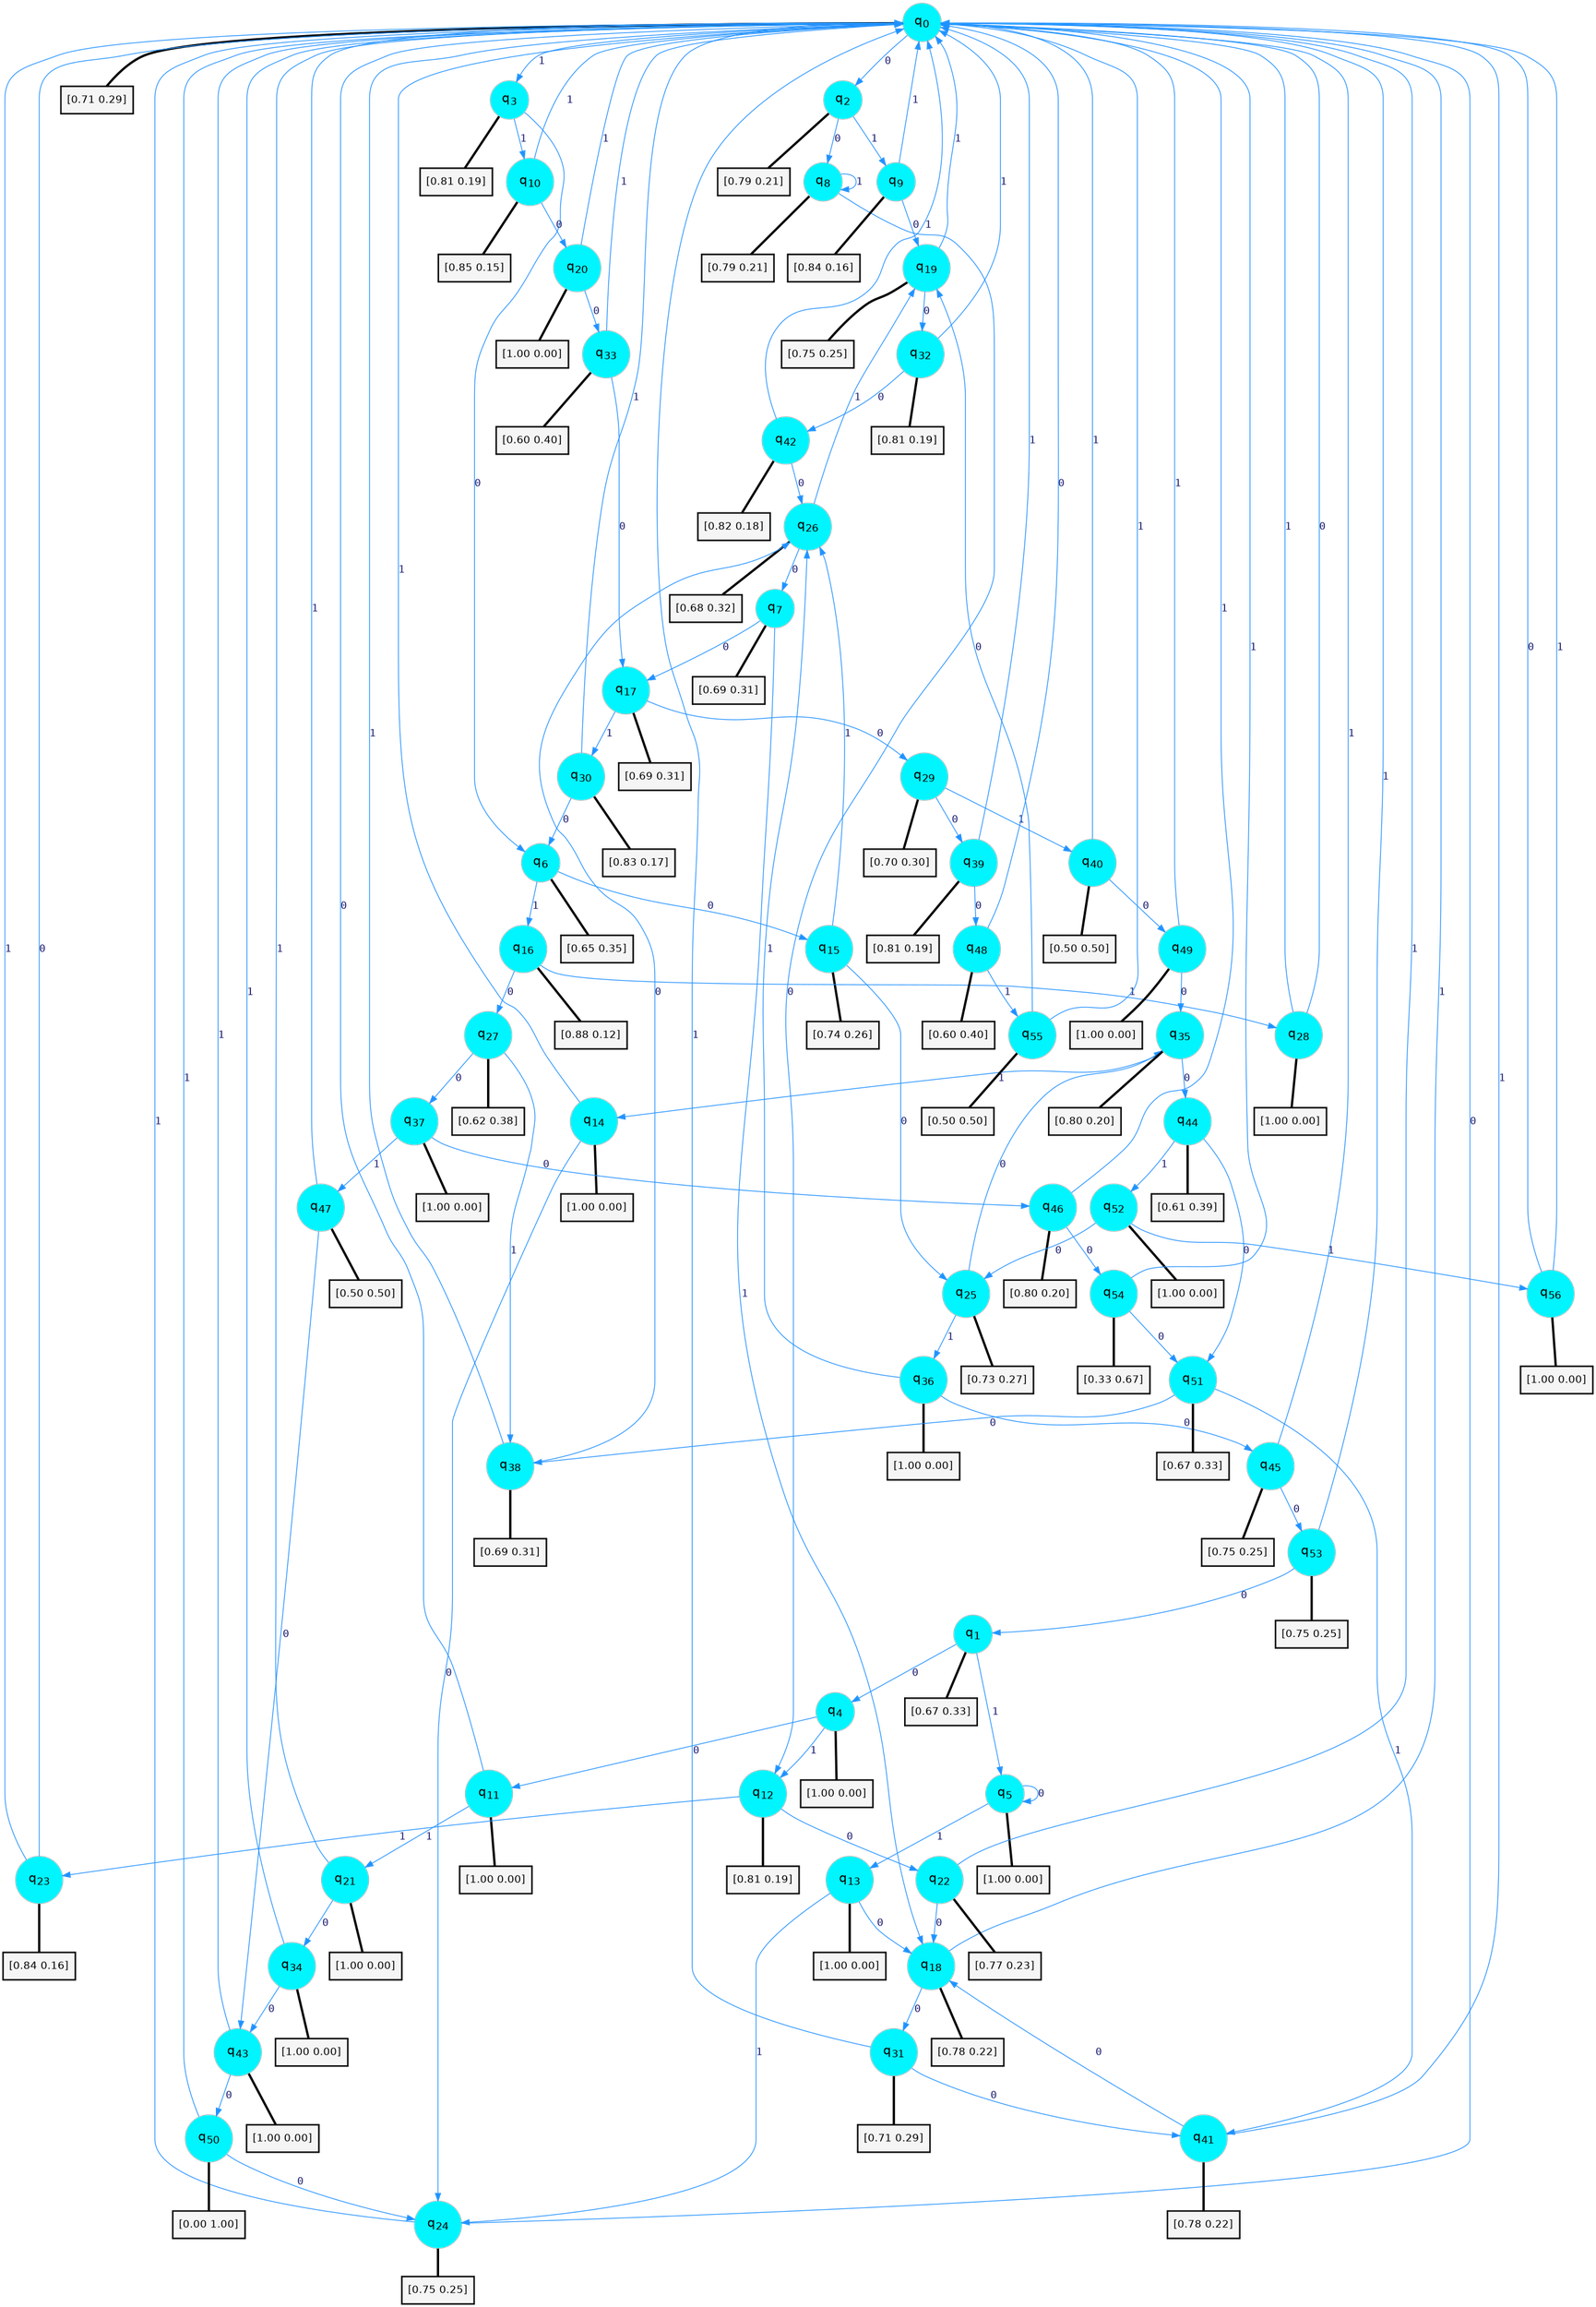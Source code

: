 digraph G {
graph [
bgcolor=transparent, dpi=300, rankdir=TD, size="40,25"];
node [
color=gray, fillcolor=turquoise1, fontcolor=black, fontname=Helvetica, fontsize=16, fontweight=bold, shape=circle, style=filled];
edge [
arrowsize=1, color=dodgerblue1, fontcolor=midnightblue, fontname=courier, fontweight=bold, penwidth=1, style=solid, weight=20];
0[label=<q<SUB>0</SUB>>];
1[label=<q<SUB>1</SUB>>];
2[label=<q<SUB>2</SUB>>];
3[label=<q<SUB>3</SUB>>];
4[label=<q<SUB>4</SUB>>];
5[label=<q<SUB>5</SUB>>];
6[label=<q<SUB>6</SUB>>];
7[label=<q<SUB>7</SUB>>];
8[label=<q<SUB>8</SUB>>];
9[label=<q<SUB>9</SUB>>];
10[label=<q<SUB>10</SUB>>];
11[label=<q<SUB>11</SUB>>];
12[label=<q<SUB>12</SUB>>];
13[label=<q<SUB>13</SUB>>];
14[label=<q<SUB>14</SUB>>];
15[label=<q<SUB>15</SUB>>];
16[label=<q<SUB>16</SUB>>];
17[label=<q<SUB>17</SUB>>];
18[label=<q<SUB>18</SUB>>];
19[label=<q<SUB>19</SUB>>];
20[label=<q<SUB>20</SUB>>];
21[label=<q<SUB>21</SUB>>];
22[label=<q<SUB>22</SUB>>];
23[label=<q<SUB>23</SUB>>];
24[label=<q<SUB>24</SUB>>];
25[label=<q<SUB>25</SUB>>];
26[label=<q<SUB>26</SUB>>];
27[label=<q<SUB>27</SUB>>];
28[label=<q<SUB>28</SUB>>];
29[label=<q<SUB>29</SUB>>];
30[label=<q<SUB>30</SUB>>];
31[label=<q<SUB>31</SUB>>];
32[label=<q<SUB>32</SUB>>];
33[label=<q<SUB>33</SUB>>];
34[label=<q<SUB>34</SUB>>];
35[label=<q<SUB>35</SUB>>];
36[label=<q<SUB>36</SUB>>];
37[label=<q<SUB>37</SUB>>];
38[label=<q<SUB>38</SUB>>];
39[label=<q<SUB>39</SUB>>];
40[label=<q<SUB>40</SUB>>];
41[label=<q<SUB>41</SUB>>];
42[label=<q<SUB>42</SUB>>];
43[label=<q<SUB>43</SUB>>];
44[label=<q<SUB>44</SUB>>];
45[label=<q<SUB>45</SUB>>];
46[label=<q<SUB>46</SUB>>];
47[label=<q<SUB>47</SUB>>];
48[label=<q<SUB>48</SUB>>];
49[label=<q<SUB>49</SUB>>];
50[label=<q<SUB>50</SUB>>];
51[label=<q<SUB>51</SUB>>];
52[label=<q<SUB>52</SUB>>];
53[label=<q<SUB>53</SUB>>];
54[label=<q<SUB>54</SUB>>];
55[label=<q<SUB>55</SUB>>];
56[label=<q<SUB>56</SUB>>];
57[label="[0.71 0.29]", shape=box,fontcolor=black, fontname=Helvetica, fontsize=14, penwidth=2, fillcolor=whitesmoke,color=black];
58[label="[0.67 0.33]", shape=box,fontcolor=black, fontname=Helvetica, fontsize=14, penwidth=2, fillcolor=whitesmoke,color=black];
59[label="[0.79 0.21]", shape=box,fontcolor=black, fontname=Helvetica, fontsize=14, penwidth=2, fillcolor=whitesmoke,color=black];
60[label="[0.81 0.19]", shape=box,fontcolor=black, fontname=Helvetica, fontsize=14, penwidth=2, fillcolor=whitesmoke,color=black];
61[label="[1.00 0.00]", shape=box,fontcolor=black, fontname=Helvetica, fontsize=14, penwidth=2, fillcolor=whitesmoke,color=black];
62[label="[1.00 0.00]", shape=box,fontcolor=black, fontname=Helvetica, fontsize=14, penwidth=2, fillcolor=whitesmoke,color=black];
63[label="[0.65 0.35]", shape=box,fontcolor=black, fontname=Helvetica, fontsize=14, penwidth=2, fillcolor=whitesmoke,color=black];
64[label="[0.69 0.31]", shape=box,fontcolor=black, fontname=Helvetica, fontsize=14, penwidth=2, fillcolor=whitesmoke,color=black];
65[label="[0.79 0.21]", shape=box,fontcolor=black, fontname=Helvetica, fontsize=14, penwidth=2, fillcolor=whitesmoke,color=black];
66[label="[0.84 0.16]", shape=box,fontcolor=black, fontname=Helvetica, fontsize=14, penwidth=2, fillcolor=whitesmoke,color=black];
67[label="[0.85 0.15]", shape=box,fontcolor=black, fontname=Helvetica, fontsize=14, penwidth=2, fillcolor=whitesmoke,color=black];
68[label="[1.00 0.00]", shape=box,fontcolor=black, fontname=Helvetica, fontsize=14, penwidth=2, fillcolor=whitesmoke,color=black];
69[label="[0.81 0.19]", shape=box,fontcolor=black, fontname=Helvetica, fontsize=14, penwidth=2, fillcolor=whitesmoke,color=black];
70[label="[1.00 0.00]", shape=box,fontcolor=black, fontname=Helvetica, fontsize=14, penwidth=2, fillcolor=whitesmoke,color=black];
71[label="[1.00 0.00]", shape=box,fontcolor=black, fontname=Helvetica, fontsize=14, penwidth=2, fillcolor=whitesmoke,color=black];
72[label="[0.74 0.26]", shape=box,fontcolor=black, fontname=Helvetica, fontsize=14, penwidth=2, fillcolor=whitesmoke,color=black];
73[label="[0.88 0.12]", shape=box,fontcolor=black, fontname=Helvetica, fontsize=14, penwidth=2, fillcolor=whitesmoke,color=black];
74[label="[0.69 0.31]", shape=box,fontcolor=black, fontname=Helvetica, fontsize=14, penwidth=2, fillcolor=whitesmoke,color=black];
75[label="[0.78 0.22]", shape=box,fontcolor=black, fontname=Helvetica, fontsize=14, penwidth=2, fillcolor=whitesmoke,color=black];
76[label="[0.75 0.25]", shape=box,fontcolor=black, fontname=Helvetica, fontsize=14, penwidth=2, fillcolor=whitesmoke,color=black];
77[label="[1.00 0.00]", shape=box,fontcolor=black, fontname=Helvetica, fontsize=14, penwidth=2, fillcolor=whitesmoke,color=black];
78[label="[1.00 0.00]", shape=box,fontcolor=black, fontname=Helvetica, fontsize=14, penwidth=2, fillcolor=whitesmoke,color=black];
79[label="[0.77 0.23]", shape=box,fontcolor=black, fontname=Helvetica, fontsize=14, penwidth=2, fillcolor=whitesmoke,color=black];
80[label="[0.84 0.16]", shape=box,fontcolor=black, fontname=Helvetica, fontsize=14, penwidth=2, fillcolor=whitesmoke,color=black];
81[label="[0.75 0.25]", shape=box,fontcolor=black, fontname=Helvetica, fontsize=14, penwidth=2, fillcolor=whitesmoke,color=black];
82[label="[0.73 0.27]", shape=box,fontcolor=black, fontname=Helvetica, fontsize=14, penwidth=2, fillcolor=whitesmoke,color=black];
83[label="[0.68 0.32]", shape=box,fontcolor=black, fontname=Helvetica, fontsize=14, penwidth=2, fillcolor=whitesmoke,color=black];
84[label="[0.62 0.38]", shape=box,fontcolor=black, fontname=Helvetica, fontsize=14, penwidth=2, fillcolor=whitesmoke,color=black];
85[label="[1.00 0.00]", shape=box,fontcolor=black, fontname=Helvetica, fontsize=14, penwidth=2, fillcolor=whitesmoke,color=black];
86[label="[0.70 0.30]", shape=box,fontcolor=black, fontname=Helvetica, fontsize=14, penwidth=2, fillcolor=whitesmoke,color=black];
87[label="[0.83 0.17]", shape=box,fontcolor=black, fontname=Helvetica, fontsize=14, penwidth=2, fillcolor=whitesmoke,color=black];
88[label="[0.71 0.29]", shape=box,fontcolor=black, fontname=Helvetica, fontsize=14, penwidth=2, fillcolor=whitesmoke,color=black];
89[label="[0.81 0.19]", shape=box,fontcolor=black, fontname=Helvetica, fontsize=14, penwidth=2, fillcolor=whitesmoke,color=black];
90[label="[0.60 0.40]", shape=box,fontcolor=black, fontname=Helvetica, fontsize=14, penwidth=2, fillcolor=whitesmoke,color=black];
91[label="[1.00 0.00]", shape=box,fontcolor=black, fontname=Helvetica, fontsize=14, penwidth=2, fillcolor=whitesmoke,color=black];
92[label="[0.80 0.20]", shape=box,fontcolor=black, fontname=Helvetica, fontsize=14, penwidth=2, fillcolor=whitesmoke,color=black];
93[label="[1.00 0.00]", shape=box,fontcolor=black, fontname=Helvetica, fontsize=14, penwidth=2, fillcolor=whitesmoke,color=black];
94[label="[1.00 0.00]", shape=box,fontcolor=black, fontname=Helvetica, fontsize=14, penwidth=2, fillcolor=whitesmoke,color=black];
95[label="[0.69 0.31]", shape=box,fontcolor=black, fontname=Helvetica, fontsize=14, penwidth=2, fillcolor=whitesmoke,color=black];
96[label="[0.81 0.19]", shape=box,fontcolor=black, fontname=Helvetica, fontsize=14, penwidth=2, fillcolor=whitesmoke,color=black];
97[label="[0.50 0.50]", shape=box,fontcolor=black, fontname=Helvetica, fontsize=14, penwidth=2, fillcolor=whitesmoke,color=black];
98[label="[0.78 0.22]", shape=box,fontcolor=black, fontname=Helvetica, fontsize=14, penwidth=2, fillcolor=whitesmoke,color=black];
99[label="[0.82 0.18]", shape=box,fontcolor=black, fontname=Helvetica, fontsize=14, penwidth=2, fillcolor=whitesmoke,color=black];
100[label="[1.00 0.00]", shape=box,fontcolor=black, fontname=Helvetica, fontsize=14, penwidth=2, fillcolor=whitesmoke,color=black];
101[label="[0.61 0.39]", shape=box,fontcolor=black, fontname=Helvetica, fontsize=14, penwidth=2, fillcolor=whitesmoke,color=black];
102[label="[0.75 0.25]", shape=box,fontcolor=black, fontname=Helvetica, fontsize=14, penwidth=2, fillcolor=whitesmoke,color=black];
103[label="[0.80 0.20]", shape=box,fontcolor=black, fontname=Helvetica, fontsize=14, penwidth=2, fillcolor=whitesmoke,color=black];
104[label="[0.50 0.50]", shape=box,fontcolor=black, fontname=Helvetica, fontsize=14, penwidth=2, fillcolor=whitesmoke,color=black];
105[label="[0.60 0.40]", shape=box,fontcolor=black, fontname=Helvetica, fontsize=14, penwidth=2, fillcolor=whitesmoke,color=black];
106[label="[1.00 0.00]", shape=box,fontcolor=black, fontname=Helvetica, fontsize=14, penwidth=2, fillcolor=whitesmoke,color=black];
107[label="[0.00 1.00]", shape=box,fontcolor=black, fontname=Helvetica, fontsize=14, penwidth=2, fillcolor=whitesmoke,color=black];
108[label="[0.67 0.33]", shape=box,fontcolor=black, fontname=Helvetica, fontsize=14, penwidth=2, fillcolor=whitesmoke,color=black];
109[label="[1.00 0.00]", shape=box,fontcolor=black, fontname=Helvetica, fontsize=14, penwidth=2, fillcolor=whitesmoke,color=black];
110[label="[0.75 0.25]", shape=box,fontcolor=black, fontname=Helvetica, fontsize=14, penwidth=2, fillcolor=whitesmoke,color=black];
111[label="[0.33 0.67]", shape=box,fontcolor=black, fontname=Helvetica, fontsize=14, penwidth=2, fillcolor=whitesmoke,color=black];
112[label="[0.50 0.50]", shape=box,fontcolor=black, fontname=Helvetica, fontsize=14, penwidth=2, fillcolor=whitesmoke,color=black];
113[label="[1.00 0.00]", shape=box,fontcolor=black, fontname=Helvetica, fontsize=14, penwidth=2, fillcolor=whitesmoke,color=black];
0->2 [label=0];
0->3 [label=1];
0->57 [arrowhead=none, penwidth=3,color=black];
1->4 [label=0];
1->5 [label=1];
1->58 [arrowhead=none, penwidth=3,color=black];
2->8 [label=0];
2->9 [label=1];
2->59 [arrowhead=none, penwidth=3,color=black];
3->6 [label=0];
3->10 [label=1];
3->60 [arrowhead=none, penwidth=3,color=black];
4->11 [label=0];
4->12 [label=1];
4->61 [arrowhead=none, penwidth=3,color=black];
5->5 [label=0];
5->13 [label=1];
5->62 [arrowhead=none, penwidth=3,color=black];
6->15 [label=0];
6->16 [label=1];
6->63 [arrowhead=none, penwidth=3,color=black];
7->17 [label=0];
7->18 [label=1];
7->64 [arrowhead=none, penwidth=3,color=black];
8->12 [label=0];
8->8 [label=1];
8->65 [arrowhead=none, penwidth=3,color=black];
9->19 [label=0];
9->0 [label=1];
9->66 [arrowhead=none, penwidth=3,color=black];
10->20 [label=0];
10->0 [label=1];
10->67 [arrowhead=none, penwidth=3,color=black];
11->0 [label=0];
11->21 [label=1];
11->68 [arrowhead=none, penwidth=3,color=black];
12->22 [label=0];
12->23 [label=1];
12->69 [arrowhead=none, penwidth=3,color=black];
13->18 [label=0];
13->24 [label=1];
13->70 [arrowhead=none, penwidth=3,color=black];
14->24 [label=0];
14->0 [label=1];
14->71 [arrowhead=none, penwidth=3,color=black];
15->25 [label=0];
15->26 [label=1];
15->72 [arrowhead=none, penwidth=3,color=black];
16->27 [label=0];
16->28 [label=1];
16->73 [arrowhead=none, penwidth=3,color=black];
17->29 [label=0];
17->30 [label=1];
17->74 [arrowhead=none, penwidth=3,color=black];
18->31 [label=0];
18->0 [label=1];
18->75 [arrowhead=none, penwidth=3,color=black];
19->32 [label=0];
19->0 [label=1];
19->76 [arrowhead=none, penwidth=3,color=black];
20->33 [label=0];
20->0 [label=1];
20->77 [arrowhead=none, penwidth=3,color=black];
21->34 [label=0];
21->0 [label=1];
21->78 [arrowhead=none, penwidth=3,color=black];
22->18 [label=0];
22->0 [label=1];
22->79 [arrowhead=none, penwidth=3,color=black];
23->0 [label=0];
23->0 [label=1];
23->80 [arrowhead=none, penwidth=3,color=black];
24->0 [label=0];
24->0 [label=1];
24->81 [arrowhead=none, penwidth=3,color=black];
25->35 [label=0];
25->36 [label=1];
25->82 [arrowhead=none, penwidth=3,color=black];
26->7 [label=0];
26->19 [label=1];
26->83 [arrowhead=none, penwidth=3,color=black];
27->37 [label=0];
27->38 [label=1];
27->84 [arrowhead=none, penwidth=3,color=black];
28->0 [label=0];
28->0 [label=1];
28->85 [arrowhead=none, penwidth=3,color=black];
29->39 [label=0];
29->40 [label=1];
29->86 [arrowhead=none, penwidth=3,color=black];
30->6 [label=0];
30->0 [label=1];
30->87 [arrowhead=none, penwidth=3,color=black];
31->41 [label=0];
31->0 [label=1];
31->88 [arrowhead=none, penwidth=3,color=black];
32->42 [label=0];
32->0 [label=1];
32->89 [arrowhead=none, penwidth=3,color=black];
33->17 [label=0];
33->0 [label=1];
33->90 [arrowhead=none, penwidth=3,color=black];
34->43 [label=0];
34->0 [label=1];
34->91 [arrowhead=none, penwidth=3,color=black];
35->44 [label=0];
35->14 [label=1];
35->92 [arrowhead=none, penwidth=3,color=black];
36->45 [label=0];
36->26 [label=1];
36->93 [arrowhead=none, penwidth=3,color=black];
37->46 [label=0];
37->47 [label=1];
37->94 [arrowhead=none, penwidth=3,color=black];
38->26 [label=0];
38->0 [label=1];
38->95 [arrowhead=none, penwidth=3,color=black];
39->48 [label=0];
39->0 [label=1];
39->96 [arrowhead=none, penwidth=3,color=black];
40->49 [label=0];
40->0 [label=1];
40->97 [arrowhead=none, penwidth=3,color=black];
41->18 [label=0];
41->0 [label=1];
41->98 [arrowhead=none, penwidth=3,color=black];
42->26 [label=0];
42->0 [label=1];
42->99 [arrowhead=none, penwidth=3,color=black];
43->50 [label=0];
43->0 [label=1];
43->100 [arrowhead=none, penwidth=3,color=black];
44->51 [label=0];
44->52 [label=1];
44->101 [arrowhead=none, penwidth=3,color=black];
45->53 [label=0];
45->0 [label=1];
45->102 [arrowhead=none, penwidth=3,color=black];
46->54 [label=0];
46->0 [label=1];
46->103 [arrowhead=none, penwidth=3,color=black];
47->43 [label=0];
47->0 [label=1];
47->104 [arrowhead=none, penwidth=3,color=black];
48->0 [label=0];
48->55 [label=1];
48->105 [arrowhead=none, penwidth=3,color=black];
49->35 [label=0];
49->0 [label=1];
49->106 [arrowhead=none, penwidth=3,color=black];
50->24 [label=0];
50->0 [label=1];
50->107 [arrowhead=none, penwidth=3,color=black];
51->38 [label=0];
51->41 [label=1];
51->108 [arrowhead=none, penwidth=3,color=black];
52->25 [label=0];
52->56 [label=1];
52->109 [arrowhead=none, penwidth=3,color=black];
53->1 [label=0];
53->0 [label=1];
53->110 [arrowhead=none, penwidth=3,color=black];
54->51 [label=0];
54->0 [label=1];
54->111 [arrowhead=none, penwidth=3,color=black];
55->19 [label=0];
55->0 [label=1];
55->112 [arrowhead=none, penwidth=3,color=black];
56->0 [label=0];
56->0 [label=1];
56->113 [arrowhead=none, penwidth=3,color=black];
}
